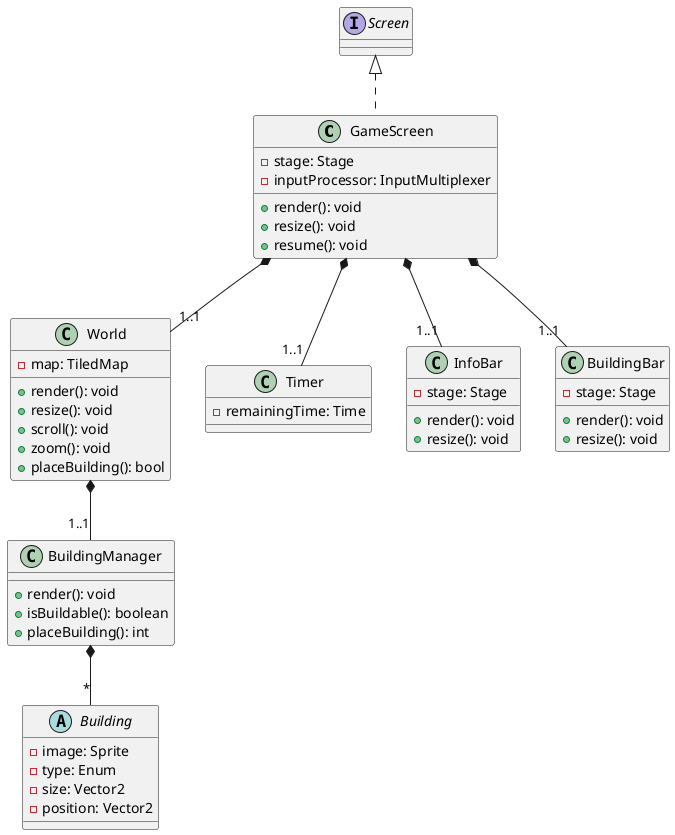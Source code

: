 @startuml GameScreen

class GameScreen implements Screen
{
    - stage: Stage
    - inputProcessor: InputMultiplexer
    + render(): void
    + resize(): void
    + resume(): void
}

class World
{
    - map: TiledMap
    + render(): void
    + resize(): void
    + scroll(): void
    + zoom(): void
    + placeBuilding(): bool
}

class Timer
{
    - remainingTime: Time
}

class InfoBar
{
    - stage: Stage
    + render(): void
    + resize(): void
}

class BuildingBar
{
    - stage: Stage
    + render(): void
    + resize(): void
}

class BuildingManager
{
    + render(): void
    + isBuildable(): boolean
    + placeBuilding(): int
}

abstract class Building
{
    - image: Sprite
    - type: Enum
    - size: Vector2
    - position: Vector2
}

GameScreen *-- "1..1" World
GameScreen *-- "1..1" Timer
GameScreen *-- "1..1" InfoBar
GameScreen *-- "1..1" BuildingBar
World *-- "1..1" BuildingManager
BuildingManager *-- "*" Building

@enduml
